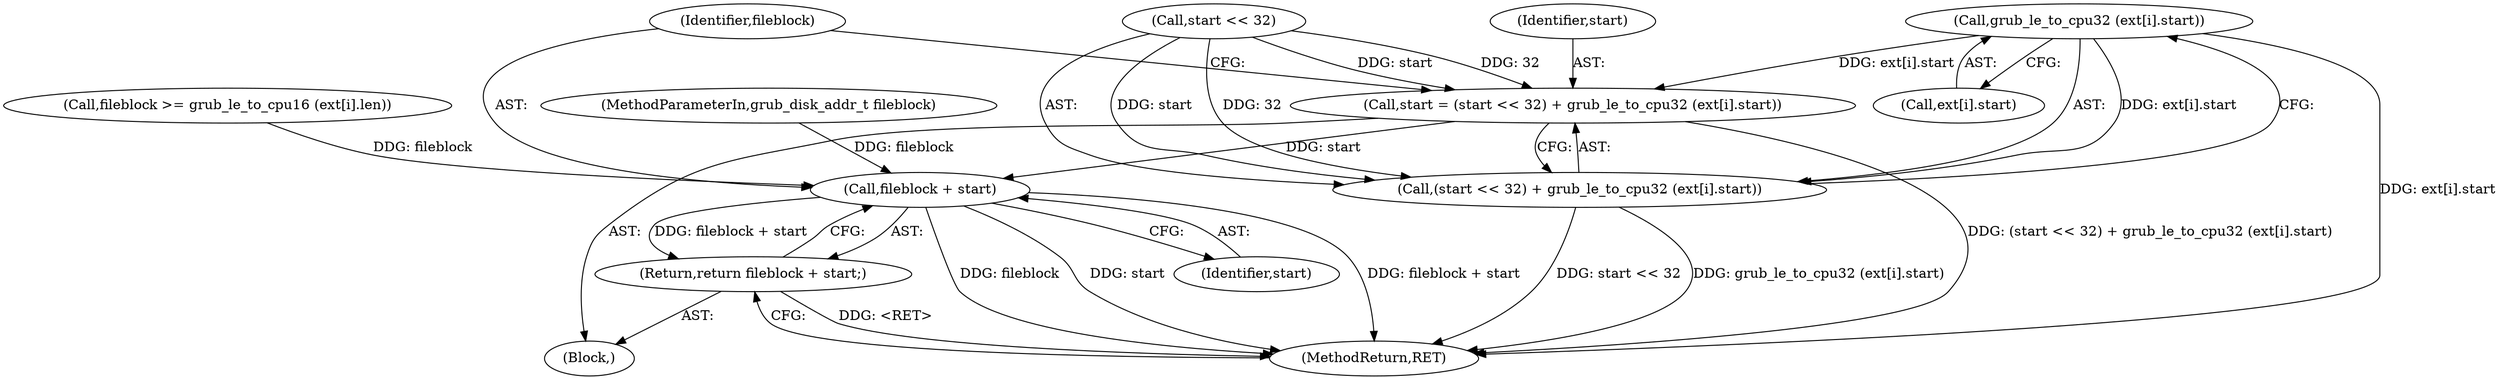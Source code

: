 digraph "0_radare2_796dd28aaa6b9fa76d99c42c4d5ff8b257cc2191_1@array" {
"1000243" [label="(Call,grub_le_to_cpu32 (ext[i].start))"];
"1000237" [label="(Call,start = (start << 32) + grub_le_to_cpu32 (ext[i].start))"];
"1000250" [label="(Call,fileblock + start)"];
"1000249" [label="(Return,return fileblock + start;)"];
"1000239" [label="(Call,(start << 32) + grub_le_to_cpu32 (ext[i].start))"];
"1000251" [label="(Identifier,fileblock)"];
"1000429" [label="(MethodReturn,RET)"];
"1000249" [label="(Return,return fileblock + start;)"];
"1000106" [label="(MethodParameterIn,grub_disk_addr_t fileblock)"];
"1000239" [label="(Call,(start << 32) + grub_le_to_cpu32 (ext[i].start))"];
"1000240" [label="(Call,start << 32)"];
"1000238" [label="(Identifier,start)"];
"1000243" [label="(Call,grub_le_to_cpu32 (ext[i].start))"];
"1000250" [label="(Call,fileblock + start)"];
"1000227" [label="(Block,)"];
"1000237" [label="(Call,start = (start << 32) + grub_le_to_cpu32 (ext[i].start))"];
"1000244" [label="(Call,ext[i].start)"];
"1000252" [label="(Identifier,start)"];
"1000216" [label="(Call,fileblock >= grub_le_to_cpu16 (ext[i].len))"];
"1000243" -> "1000239"  [label="AST: "];
"1000243" -> "1000244"  [label="CFG: "];
"1000244" -> "1000243"  [label="AST: "];
"1000239" -> "1000243"  [label="CFG: "];
"1000243" -> "1000429"  [label="DDG: ext[i].start"];
"1000243" -> "1000237"  [label="DDG: ext[i].start"];
"1000243" -> "1000239"  [label="DDG: ext[i].start"];
"1000237" -> "1000227"  [label="AST: "];
"1000237" -> "1000239"  [label="CFG: "];
"1000238" -> "1000237"  [label="AST: "];
"1000239" -> "1000237"  [label="AST: "];
"1000251" -> "1000237"  [label="CFG: "];
"1000237" -> "1000429"  [label="DDG: (start << 32) + grub_le_to_cpu32 (ext[i].start)"];
"1000240" -> "1000237"  [label="DDG: start"];
"1000240" -> "1000237"  [label="DDG: 32"];
"1000237" -> "1000250"  [label="DDG: start"];
"1000250" -> "1000249"  [label="AST: "];
"1000250" -> "1000252"  [label="CFG: "];
"1000251" -> "1000250"  [label="AST: "];
"1000252" -> "1000250"  [label="AST: "];
"1000249" -> "1000250"  [label="CFG: "];
"1000250" -> "1000429"  [label="DDG: fileblock"];
"1000250" -> "1000429"  [label="DDG: start"];
"1000250" -> "1000429"  [label="DDG: fileblock + start"];
"1000250" -> "1000249"  [label="DDG: fileblock + start"];
"1000216" -> "1000250"  [label="DDG: fileblock"];
"1000106" -> "1000250"  [label="DDG: fileblock"];
"1000249" -> "1000227"  [label="AST: "];
"1000429" -> "1000249"  [label="CFG: "];
"1000249" -> "1000429"  [label="DDG: <RET>"];
"1000240" -> "1000239"  [label="AST: "];
"1000239" -> "1000429"  [label="DDG: start << 32"];
"1000239" -> "1000429"  [label="DDG: grub_le_to_cpu32 (ext[i].start)"];
"1000240" -> "1000239"  [label="DDG: start"];
"1000240" -> "1000239"  [label="DDG: 32"];
}

